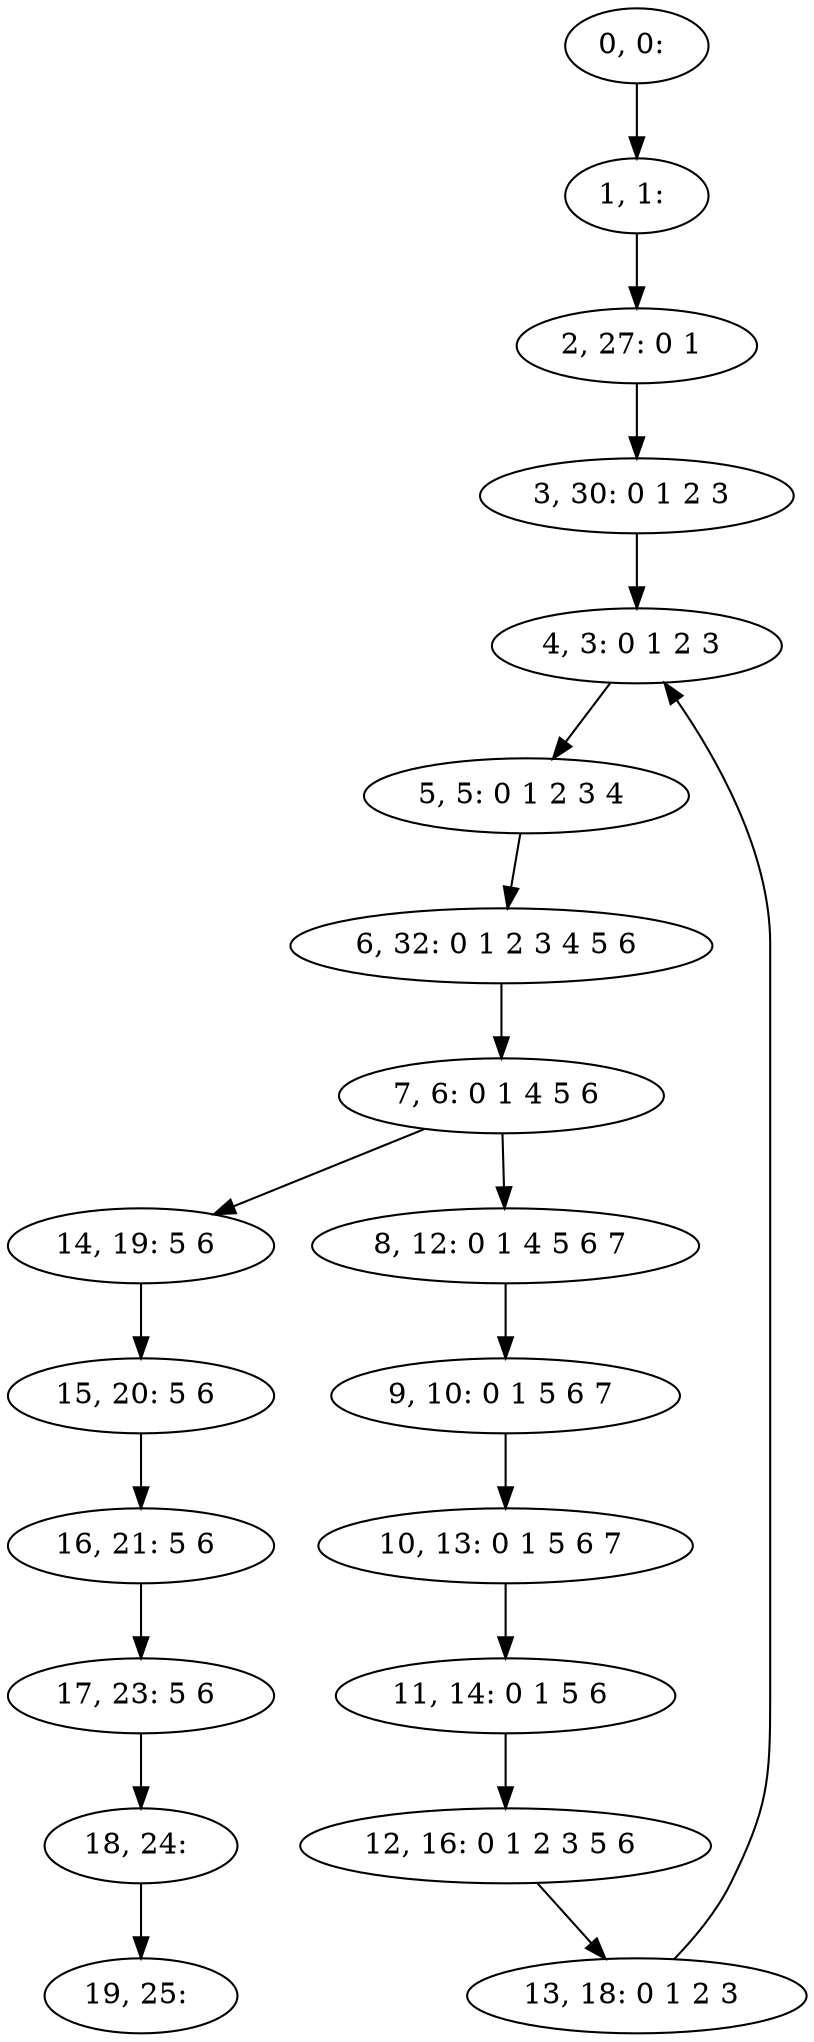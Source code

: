 digraph G {
0[label="0, 0: "];
1[label="1, 1: "];
2[label="2, 27: 0 1 "];
3[label="3, 30: 0 1 2 3 "];
4[label="4, 3: 0 1 2 3 "];
5[label="5, 5: 0 1 2 3 4 "];
6[label="6, 32: 0 1 2 3 4 5 6 "];
7[label="7, 6: 0 1 4 5 6 "];
8[label="8, 12: 0 1 4 5 6 7 "];
9[label="9, 10: 0 1 5 6 7 "];
10[label="10, 13: 0 1 5 6 7 "];
11[label="11, 14: 0 1 5 6 "];
12[label="12, 16: 0 1 2 3 5 6 "];
13[label="13, 18: 0 1 2 3 "];
14[label="14, 19: 5 6 "];
15[label="15, 20: 5 6 "];
16[label="16, 21: 5 6 "];
17[label="17, 23: 5 6 "];
18[label="18, 24: "];
19[label="19, 25: "];
0->1 ;
1->2 ;
2->3 ;
3->4 ;
4->5 ;
5->6 ;
6->7 ;
7->8 ;
7->14 ;
8->9 ;
9->10 ;
10->11 ;
11->12 ;
12->13 ;
13->4 ;
14->15 ;
15->16 ;
16->17 ;
17->18 ;
18->19 ;
}

